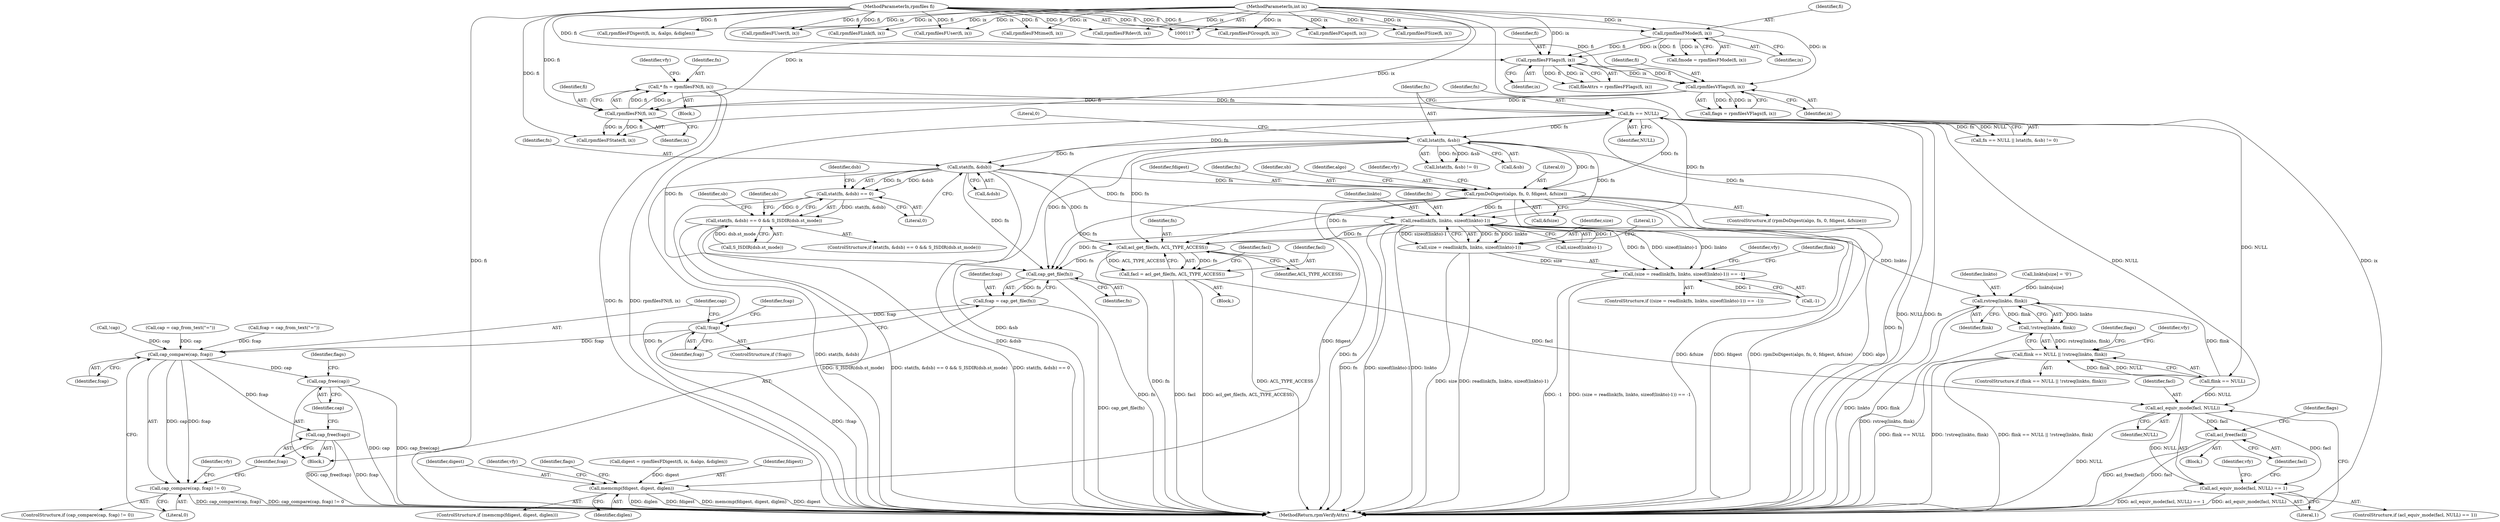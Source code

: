 digraph "0_rpm_c815822c8bdb138066ff58c624ae83e3a12ebfa9@pointer" {
"1000209" [label="(Call,stat(fn, &dsb))"];
"1000186" [label="(Call,lstat(fn, &sb))"];
"1000182" [label="(Call,fn == NULL)"];
"1000141" [label="(Call,* fn = rpmfilesFN(fi, ix))"];
"1000143" [label="(Call,rpmfilesFN(fi, ix))"];
"1000137" [label="(Call,rpmfilesVFlags(fi, ix))"];
"1000131" [label="(Call,rpmfilesFFlags(fi, ix))"];
"1000125" [label="(Call,rpmfilesFMode(fi, ix))"];
"1000118" [label="(MethodParameterIn,rpmfiles fi)"];
"1000119" [label="(MethodParameterIn,int ix)"];
"1000208" [label="(Call,stat(fn, &dsb) == 0)"];
"1000207" [label="(Call,stat(fn, &dsb) == 0 && S_ISDIR(dsb.st_mode))"];
"1000317" [label="(Call,rpmDoDigest(algo, fn, 0, fdigest, &fsize))"];
"1000338" [label="(Call,memcmp(fdigest, digest, diglen))"];
"1000364" [label="(Call,readlink(fn, linkto, sizeof(linkto)-1))"];
"1000361" [label="(Call,(size = readlink(fn, linkto, sizeof(linkto)-1)) == -1)"];
"1000362" [label="(Call,size = readlink(fn, linkto, sizeof(linkto)-1))"];
"1000397" [label="(Call,rstreq(linkto, flink))"];
"1000396" [label="(Call,!rstreq(linkto, flink))"];
"1000392" [label="(Call,flink == NULL || !rstreq(linkto, flink))"];
"1000457" [label="(Call,acl_get_file(fn, ACL_TYPE_ACCESS))"];
"1000455" [label="(Call,facl = acl_get_file(fn, ACL_TYPE_ACCESS))"];
"1000465" [label="(Call,acl_equiv_mode(facl, NULL))"];
"1000464" [label="(Call,acl_equiv_mode(facl, NULL) == 1)"];
"1000473" [label="(Call,acl_free(facl))"];
"1000556" [label="(Call,cap_get_file(fn))"];
"1000554" [label="(Call,fcap = cap_get_file(fn))"];
"1000559" [label="(Call,!fcap)"];
"1000568" [label="(Call,cap_compare(cap, fcap))"];
"1000567" [label="(Call,cap_compare(cap, fcap) != 0)"];
"1000575" [label="(Call,cap_free(fcap))"];
"1000577" [label="(Call,cap_free(cap))"];
"1000568" [label="(Call,cap_compare(cap, fcap))"];
"1000383" [label="(Call,rpmfilesFLink(fi, ix))"];
"1000321" [label="(Identifier,fdigest)"];
"1000152" [label="(Call,rpmfilesFState(fi, ix))"];
"1000322" [label="(Call,&fsize)"];
"1000554" [label="(Call,fcap = cap_get_file(fn))"];
"1000118" [label="(MethodParameterIn,rpmfiles fi)"];
"1000207" [label="(Call,stat(fn, &dsb) == 0 && S_ISDIR(dsb.st_mode))"];
"1000573" [label="(Identifier,vfy)"];
"1000547" [label="(Call,!cap)"];
"1000133" [label="(Identifier,ix)"];
"1000543" [label="(Call,rpmfilesFCaps(fi, ix))"];
"1000210" [label="(Identifier,fn)"];
"1000463" [label="(ControlStructure,if (acl_equiv_mode(facl, NULL) == 1))"];
"1000522" [label="(Call,rpmfilesFRdev(fi, ix))"];
"1000413" [label="(Call,rpmfilesFSize(fi, ix))"];
"1000137" [label="(Call,rpmfilesVFlags(fi, ix))"];
"1000129" [label="(Call,fileAttrs = rpmfilesFFlags(fi, ix))"];
"1000149" [label="(Identifier,vfy)"];
"1000567" [label="(Call,cap_compare(cap, fcap) != 0)"];
"1000188" [label="(Call,&sb)"];
"1000455" [label="(Call,facl = acl_get_file(fn, ACL_TYPE_ACCESS))"];
"1000123" [label="(Call,fmode = rpmfilesFMode(fi, ix))"];
"1000132" [label="(Identifier,fi)"];
"1000337" [label="(ControlStructure,if (memcmp(fdigest, digest, diglen)))"];
"1000127" [label="(Identifier,ix)"];
"1000317" [label="(Call,rpmDoDigest(algo, fn, 0, fdigest, &fsize))"];
"1000319" [label="(Identifier,fn)"];
"1000371" [label="(Call,-1)"];
"1000550" [label="(Call,cap = cap_from_text(\"=\"))"];
"1000316" [label="(ControlStructure,if (rpmDoDigest(algo, fn, 0, fdigest, &fsize)))"];
"1000343" [label="(Identifier,vfy)"];
"1000465" [label="(Call,acl_equiv_mode(facl, NULL))"];
"1000230" [label="(Call,rpmfilesFUser(fi, ix))"];
"1000393" [label="(Call,flink == NULL)"];
"1000474" [label="(Identifier,facl)"];
"1000144" [label="(Identifier,fi)"];
"1000125" [label="(Call,rpmfilesFMode(fi, ix))"];
"1000560" [label="(Identifier,fcap)"];
"1000398" [label="(Identifier,linkto)"];
"1000466" [label="(Identifier,facl)"];
"1000352" [label="(Identifier,flags)"];
"1000131" [label="(Call,rpmfilesFFlags(fi, ix))"];
"1000555" [label="(Identifier,fcap)"];
"1000190" [label="(Literal,0)"];
"1000459" [label="(Identifier,ACL_TYPE_ACCESS)"];
"1000462" [label="(Block,)"];
"1000334" [label="(Identifier,sb)"];
"1000138" [label="(Identifier,fi)"];
"1000473" [label="(Call,acl_free(facl))"];
"1000304" [label="(Call,digest = rpmfilesFDigest(fi, ix, &algo, &diglen))"];
"1000143" [label="(Call,rpmfilesFN(fi, ix))"];
"1000216" [label="(Identifier,dsb)"];
"1000576" [label="(Identifier,fcap)"];
"1000184" [label="(Identifier,NULL)"];
"1000367" [label="(Call,sizeof(linkto)-1)"];
"1000141" [label="(Call,* fn = rpmfilesFN(fi, ix))"];
"1000582" [label="(Identifier,flags)"];
"1000392" [label="(Call,flink == NULL || !rstreq(linkto, flink))"];
"1000397" [label="(Call,rstreq(linkto, flink))"];
"1000558" [label="(ControlStructure,if (!fcap))"];
"1000139" [label="(Identifier,ix)"];
"1000183" [label="(Identifier,fn)"];
"1000575" [label="(Call,cap_free(fcap))"];
"1000318" [label="(Identifier,algo)"];
"1000126" [label="(Identifier,fi)"];
"1000563" [label="(Identifier,fcap)"];
"1000457" [label="(Call,acl_get_file(fn, ACL_TYPE_ACCESS))"];
"1000680" [label="(Call,rpmfilesFGroup(fi, ix))"];
"1000363" [label="(Identifier,size)"];
"1000588" [label="(Call,rpmfilesFMtime(fi, ix))"];
"1000458" [label="(Identifier,fn)"];
"1000456" [label="(Identifier,facl)"];
"1000213" [label="(Literal,0)"];
"1000569" [label="(Identifier,cap)"];
"1000208" [label="(Call,stat(fn, &dsb) == 0)"];
"1000364" [label="(Call,readlink(fn, linkto, sizeof(linkto)-1))"];
"1000186" [label="(Call,lstat(fn, &sb))"];
"1000306" [label="(Call,rpmfilesFDigest(fi, ix, &algo, &diglen))"];
"1000362" [label="(Call,size = readlink(fn, linkto, sizeof(linkto)-1))"];
"1000366" [label="(Identifier,linkto)"];
"1000566" [label="(ControlStructure,if (cap_compare(cap, fcap) != 0))"];
"1000326" [label="(Identifier,vfy)"];
"1000339" [label="(Identifier,fdigest)"];
"1000537" [label="(Block,)"];
"1000391" [label="(ControlStructure,if (flink == NULL || !rstreq(linkto, flink)))"];
"1000121" [label="(Block,)"];
"1000185" [label="(Call,lstat(fn, &sb) != 0)"];
"1000360" [label="(ControlStructure,if ((size = readlink(fn, linkto, sizeof(linkto)-1)) == -1))"];
"1000556" [label="(Call,cap_get_file(fn))"];
"1000423" [label="(Block,)"];
"1000341" [label="(Identifier,diglen)"];
"1000135" [label="(Call,flags = rpmfilesVFlags(fi, ix))"];
"1000382" [label="(Identifier,flink)"];
"1000399" [label="(Identifier,flink)"];
"1000182" [label="(Call,fn == NULL)"];
"1000401" [label="(Identifier,vfy)"];
"1000559" [label="(Call,!fcap)"];
"1000562" [label="(Call,fcap = cap_from_text(\"=\"))"];
"1000214" [label="(Call,S_ISDIR(dsb.st_mode))"];
"1000570" [label="(Identifier,fcap)"];
"1000571" [label="(Literal,0)"];
"1000206" [label="(ControlStructure,if (stat(fn, &dsb) == 0 && S_ISDIR(dsb.st_mode)))"];
"1000187" [label="(Identifier,fn)"];
"1000248" [label="(Identifier,sb)"];
"1000365" [label="(Identifier,fn)"];
"1000464" [label="(Call,acl_equiv_mode(facl, NULL) == 1)"];
"1000471" [label="(Identifier,vfy)"];
"1000386" [label="(Call,linkto[size] = '\0')"];
"1000361" [label="(Call,(size = readlink(fn, linkto, sizeof(linkto)-1)) == -1)"];
"1000224" [label="(Identifier,sb)"];
"1000461" [label="(Identifier,facl)"];
"1000209" [label="(Call,stat(fn, &dsb))"];
"1000338" [label="(Call,memcmp(fdigest, digest, diglen))"];
"1000468" [label="(Literal,1)"];
"1000181" [label="(Call,fn == NULL || lstat(fn, &sb) != 0)"];
"1000610" [label="(Call,rpmfilesFUser(fi, ix))"];
"1000557" [label="(Identifier,fn)"];
"1000738" [label="(MethodReturn,rpmVerifyAttrs)"];
"1000374" [label="(Identifier,vfy)"];
"1000372" [label="(Literal,1)"];
"1000477" [label="(Identifier,flags)"];
"1000396" [label="(Call,!rstreq(linkto, flink))"];
"1000467" [label="(Identifier,NULL)"];
"1000340" [label="(Identifier,digest)"];
"1000142" [label="(Identifier,fn)"];
"1000578" [label="(Identifier,cap)"];
"1000405" [label="(Identifier,flags)"];
"1000320" [label="(Literal,0)"];
"1000577" [label="(Call,cap_free(cap))"];
"1000119" [label="(MethodParameterIn,int ix)"];
"1000211" [label="(Call,&dsb)"];
"1000145" [label="(Identifier,ix)"];
"1000209" -> "1000208"  [label="AST: "];
"1000209" -> "1000211"  [label="CFG: "];
"1000210" -> "1000209"  [label="AST: "];
"1000211" -> "1000209"  [label="AST: "];
"1000213" -> "1000209"  [label="CFG: "];
"1000209" -> "1000738"  [label="DDG: fn"];
"1000209" -> "1000738"  [label="DDG: &dsb"];
"1000209" -> "1000208"  [label="DDG: fn"];
"1000209" -> "1000208"  [label="DDG: &dsb"];
"1000186" -> "1000209"  [label="DDG: fn"];
"1000182" -> "1000209"  [label="DDG: fn"];
"1000209" -> "1000317"  [label="DDG: fn"];
"1000209" -> "1000364"  [label="DDG: fn"];
"1000209" -> "1000457"  [label="DDG: fn"];
"1000209" -> "1000556"  [label="DDG: fn"];
"1000186" -> "1000185"  [label="AST: "];
"1000186" -> "1000188"  [label="CFG: "];
"1000187" -> "1000186"  [label="AST: "];
"1000188" -> "1000186"  [label="AST: "];
"1000190" -> "1000186"  [label="CFG: "];
"1000186" -> "1000738"  [label="DDG: &sb"];
"1000186" -> "1000738"  [label="DDG: fn"];
"1000186" -> "1000185"  [label="DDG: fn"];
"1000186" -> "1000185"  [label="DDG: &sb"];
"1000182" -> "1000186"  [label="DDG: fn"];
"1000186" -> "1000317"  [label="DDG: fn"];
"1000186" -> "1000364"  [label="DDG: fn"];
"1000186" -> "1000457"  [label="DDG: fn"];
"1000186" -> "1000556"  [label="DDG: fn"];
"1000182" -> "1000181"  [label="AST: "];
"1000182" -> "1000184"  [label="CFG: "];
"1000183" -> "1000182"  [label="AST: "];
"1000184" -> "1000182"  [label="AST: "];
"1000187" -> "1000182"  [label="CFG: "];
"1000181" -> "1000182"  [label="CFG: "];
"1000182" -> "1000738"  [label="DDG: NULL"];
"1000182" -> "1000738"  [label="DDG: fn"];
"1000182" -> "1000181"  [label="DDG: fn"];
"1000182" -> "1000181"  [label="DDG: NULL"];
"1000141" -> "1000182"  [label="DDG: fn"];
"1000182" -> "1000317"  [label="DDG: fn"];
"1000182" -> "1000364"  [label="DDG: fn"];
"1000182" -> "1000393"  [label="DDG: NULL"];
"1000182" -> "1000457"  [label="DDG: fn"];
"1000182" -> "1000465"  [label="DDG: NULL"];
"1000182" -> "1000556"  [label="DDG: fn"];
"1000141" -> "1000121"  [label="AST: "];
"1000141" -> "1000143"  [label="CFG: "];
"1000142" -> "1000141"  [label="AST: "];
"1000143" -> "1000141"  [label="AST: "];
"1000149" -> "1000141"  [label="CFG: "];
"1000141" -> "1000738"  [label="DDG: fn"];
"1000141" -> "1000738"  [label="DDG: rpmfilesFN(fi, ix)"];
"1000143" -> "1000141"  [label="DDG: fi"];
"1000143" -> "1000141"  [label="DDG: ix"];
"1000143" -> "1000145"  [label="CFG: "];
"1000144" -> "1000143"  [label="AST: "];
"1000145" -> "1000143"  [label="AST: "];
"1000137" -> "1000143"  [label="DDG: fi"];
"1000137" -> "1000143"  [label="DDG: ix"];
"1000118" -> "1000143"  [label="DDG: fi"];
"1000119" -> "1000143"  [label="DDG: ix"];
"1000143" -> "1000152"  [label="DDG: fi"];
"1000143" -> "1000152"  [label="DDG: ix"];
"1000137" -> "1000135"  [label="AST: "];
"1000137" -> "1000139"  [label="CFG: "];
"1000138" -> "1000137"  [label="AST: "];
"1000139" -> "1000137"  [label="AST: "];
"1000135" -> "1000137"  [label="CFG: "];
"1000137" -> "1000135"  [label="DDG: fi"];
"1000137" -> "1000135"  [label="DDG: ix"];
"1000131" -> "1000137"  [label="DDG: fi"];
"1000131" -> "1000137"  [label="DDG: ix"];
"1000118" -> "1000137"  [label="DDG: fi"];
"1000119" -> "1000137"  [label="DDG: ix"];
"1000131" -> "1000129"  [label="AST: "];
"1000131" -> "1000133"  [label="CFG: "];
"1000132" -> "1000131"  [label="AST: "];
"1000133" -> "1000131"  [label="AST: "];
"1000129" -> "1000131"  [label="CFG: "];
"1000131" -> "1000129"  [label="DDG: fi"];
"1000131" -> "1000129"  [label="DDG: ix"];
"1000125" -> "1000131"  [label="DDG: fi"];
"1000125" -> "1000131"  [label="DDG: ix"];
"1000118" -> "1000131"  [label="DDG: fi"];
"1000119" -> "1000131"  [label="DDG: ix"];
"1000125" -> "1000123"  [label="AST: "];
"1000125" -> "1000127"  [label="CFG: "];
"1000126" -> "1000125"  [label="AST: "];
"1000127" -> "1000125"  [label="AST: "];
"1000123" -> "1000125"  [label="CFG: "];
"1000125" -> "1000123"  [label="DDG: fi"];
"1000125" -> "1000123"  [label="DDG: ix"];
"1000118" -> "1000125"  [label="DDG: fi"];
"1000119" -> "1000125"  [label="DDG: ix"];
"1000118" -> "1000117"  [label="AST: "];
"1000118" -> "1000738"  [label="DDG: fi"];
"1000118" -> "1000152"  [label="DDG: fi"];
"1000118" -> "1000230"  [label="DDG: fi"];
"1000118" -> "1000306"  [label="DDG: fi"];
"1000118" -> "1000383"  [label="DDG: fi"];
"1000118" -> "1000413"  [label="DDG: fi"];
"1000118" -> "1000522"  [label="DDG: fi"];
"1000118" -> "1000543"  [label="DDG: fi"];
"1000118" -> "1000588"  [label="DDG: fi"];
"1000118" -> "1000610"  [label="DDG: fi"];
"1000118" -> "1000680"  [label="DDG: fi"];
"1000119" -> "1000117"  [label="AST: "];
"1000119" -> "1000738"  [label="DDG: ix"];
"1000119" -> "1000152"  [label="DDG: ix"];
"1000119" -> "1000230"  [label="DDG: ix"];
"1000119" -> "1000306"  [label="DDG: ix"];
"1000119" -> "1000383"  [label="DDG: ix"];
"1000119" -> "1000413"  [label="DDG: ix"];
"1000119" -> "1000522"  [label="DDG: ix"];
"1000119" -> "1000543"  [label="DDG: ix"];
"1000119" -> "1000588"  [label="DDG: ix"];
"1000119" -> "1000610"  [label="DDG: ix"];
"1000119" -> "1000680"  [label="DDG: ix"];
"1000208" -> "1000207"  [label="AST: "];
"1000208" -> "1000213"  [label="CFG: "];
"1000213" -> "1000208"  [label="AST: "];
"1000216" -> "1000208"  [label="CFG: "];
"1000207" -> "1000208"  [label="CFG: "];
"1000208" -> "1000738"  [label="DDG: stat(fn, &dsb)"];
"1000208" -> "1000207"  [label="DDG: stat(fn, &dsb)"];
"1000208" -> "1000207"  [label="DDG: 0"];
"1000207" -> "1000206"  [label="AST: "];
"1000207" -> "1000214"  [label="CFG: "];
"1000214" -> "1000207"  [label="AST: "];
"1000224" -> "1000207"  [label="CFG: "];
"1000248" -> "1000207"  [label="CFG: "];
"1000207" -> "1000738"  [label="DDG: S_ISDIR(dsb.st_mode)"];
"1000207" -> "1000738"  [label="DDG: stat(fn, &dsb) == 0"];
"1000207" -> "1000738"  [label="DDG: stat(fn, &dsb) == 0 && S_ISDIR(dsb.st_mode)"];
"1000214" -> "1000207"  [label="DDG: dsb.st_mode"];
"1000317" -> "1000316"  [label="AST: "];
"1000317" -> "1000322"  [label="CFG: "];
"1000318" -> "1000317"  [label="AST: "];
"1000319" -> "1000317"  [label="AST: "];
"1000320" -> "1000317"  [label="AST: "];
"1000321" -> "1000317"  [label="AST: "];
"1000322" -> "1000317"  [label="AST: "];
"1000326" -> "1000317"  [label="CFG: "];
"1000334" -> "1000317"  [label="CFG: "];
"1000317" -> "1000738"  [label="DDG: algo"];
"1000317" -> "1000738"  [label="DDG: fn"];
"1000317" -> "1000738"  [label="DDG: &fsize"];
"1000317" -> "1000738"  [label="DDG: fdigest"];
"1000317" -> "1000738"  [label="DDG: rpmDoDigest(algo, fn, 0, fdigest, &fsize)"];
"1000317" -> "1000338"  [label="DDG: fdigest"];
"1000317" -> "1000364"  [label="DDG: fn"];
"1000317" -> "1000457"  [label="DDG: fn"];
"1000317" -> "1000556"  [label="DDG: fn"];
"1000338" -> "1000337"  [label="AST: "];
"1000338" -> "1000341"  [label="CFG: "];
"1000339" -> "1000338"  [label="AST: "];
"1000340" -> "1000338"  [label="AST: "];
"1000341" -> "1000338"  [label="AST: "];
"1000343" -> "1000338"  [label="CFG: "];
"1000352" -> "1000338"  [label="CFG: "];
"1000338" -> "1000738"  [label="DDG: fdigest"];
"1000338" -> "1000738"  [label="DDG: memcmp(fdigest, digest, diglen)"];
"1000338" -> "1000738"  [label="DDG: digest"];
"1000338" -> "1000738"  [label="DDG: diglen"];
"1000304" -> "1000338"  [label="DDG: digest"];
"1000364" -> "1000362"  [label="AST: "];
"1000364" -> "1000367"  [label="CFG: "];
"1000365" -> "1000364"  [label="AST: "];
"1000366" -> "1000364"  [label="AST: "];
"1000367" -> "1000364"  [label="AST: "];
"1000362" -> "1000364"  [label="CFG: "];
"1000364" -> "1000738"  [label="DDG: fn"];
"1000364" -> "1000738"  [label="DDG: sizeof(linkto)-1"];
"1000364" -> "1000738"  [label="DDG: linkto"];
"1000364" -> "1000361"  [label="DDG: fn"];
"1000364" -> "1000361"  [label="DDG: linkto"];
"1000364" -> "1000361"  [label="DDG: sizeof(linkto)-1"];
"1000364" -> "1000362"  [label="DDG: fn"];
"1000364" -> "1000362"  [label="DDG: linkto"];
"1000364" -> "1000362"  [label="DDG: sizeof(linkto)-1"];
"1000367" -> "1000364"  [label="DDG: 1"];
"1000364" -> "1000397"  [label="DDG: linkto"];
"1000364" -> "1000457"  [label="DDG: fn"];
"1000364" -> "1000556"  [label="DDG: fn"];
"1000361" -> "1000360"  [label="AST: "];
"1000361" -> "1000371"  [label="CFG: "];
"1000362" -> "1000361"  [label="AST: "];
"1000371" -> "1000361"  [label="AST: "];
"1000374" -> "1000361"  [label="CFG: "];
"1000382" -> "1000361"  [label="CFG: "];
"1000361" -> "1000738"  [label="DDG: (size = readlink(fn, linkto, sizeof(linkto)-1)) == -1"];
"1000361" -> "1000738"  [label="DDG: -1"];
"1000362" -> "1000361"  [label="DDG: size"];
"1000371" -> "1000361"  [label="DDG: 1"];
"1000363" -> "1000362"  [label="AST: "];
"1000372" -> "1000362"  [label="CFG: "];
"1000362" -> "1000738"  [label="DDG: readlink(fn, linkto, sizeof(linkto)-1)"];
"1000362" -> "1000738"  [label="DDG: size"];
"1000397" -> "1000396"  [label="AST: "];
"1000397" -> "1000399"  [label="CFG: "];
"1000398" -> "1000397"  [label="AST: "];
"1000399" -> "1000397"  [label="AST: "];
"1000396" -> "1000397"  [label="CFG: "];
"1000397" -> "1000738"  [label="DDG: linkto"];
"1000397" -> "1000738"  [label="DDG: flink"];
"1000397" -> "1000396"  [label="DDG: linkto"];
"1000397" -> "1000396"  [label="DDG: flink"];
"1000386" -> "1000397"  [label="DDG: linkto[size]"];
"1000393" -> "1000397"  [label="DDG: flink"];
"1000396" -> "1000392"  [label="AST: "];
"1000392" -> "1000396"  [label="CFG: "];
"1000396" -> "1000738"  [label="DDG: rstreq(linkto, flink)"];
"1000396" -> "1000392"  [label="DDG: rstreq(linkto, flink)"];
"1000392" -> "1000391"  [label="AST: "];
"1000392" -> "1000393"  [label="CFG: "];
"1000393" -> "1000392"  [label="AST: "];
"1000401" -> "1000392"  [label="CFG: "];
"1000405" -> "1000392"  [label="CFG: "];
"1000392" -> "1000738"  [label="DDG: !rstreq(linkto, flink)"];
"1000392" -> "1000738"  [label="DDG: flink == NULL || !rstreq(linkto, flink)"];
"1000392" -> "1000738"  [label="DDG: flink == NULL"];
"1000393" -> "1000392"  [label="DDG: flink"];
"1000393" -> "1000392"  [label="DDG: NULL"];
"1000457" -> "1000455"  [label="AST: "];
"1000457" -> "1000459"  [label="CFG: "];
"1000458" -> "1000457"  [label="AST: "];
"1000459" -> "1000457"  [label="AST: "];
"1000455" -> "1000457"  [label="CFG: "];
"1000457" -> "1000738"  [label="DDG: ACL_TYPE_ACCESS"];
"1000457" -> "1000738"  [label="DDG: fn"];
"1000457" -> "1000455"  [label="DDG: fn"];
"1000457" -> "1000455"  [label="DDG: ACL_TYPE_ACCESS"];
"1000457" -> "1000556"  [label="DDG: fn"];
"1000455" -> "1000423"  [label="AST: "];
"1000456" -> "1000455"  [label="AST: "];
"1000461" -> "1000455"  [label="CFG: "];
"1000455" -> "1000738"  [label="DDG: acl_get_file(fn, ACL_TYPE_ACCESS)"];
"1000455" -> "1000738"  [label="DDG: facl"];
"1000455" -> "1000465"  [label="DDG: facl"];
"1000465" -> "1000464"  [label="AST: "];
"1000465" -> "1000467"  [label="CFG: "];
"1000466" -> "1000465"  [label="AST: "];
"1000467" -> "1000465"  [label="AST: "];
"1000468" -> "1000465"  [label="CFG: "];
"1000465" -> "1000738"  [label="DDG: NULL"];
"1000465" -> "1000464"  [label="DDG: facl"];
"1000465" -> "1000464"  [label="DDG: NULL"];
"1000393" -> "1000465"  [label="DDG: NULL"];
"1000465" -> "1000473"  [label="DDG: facl"];
"1000464" -> "1000463"  [label="AST: "];
"1000464" -> "1000468"  [label="CFG: "];
"1000468" -> "1000464"  [label="AST: "];
"1000471" -> "1000464"  [label="CFG: "];
"1000474" -> "1000464"  [label="CFG: "];
"1000464" -> "1000738"  [label="DDG: acl_equiv_mode(facl, NULL)"];
"1000464" -> "1000738"  [label="DDG: acl_equiv_mode(facl, NULL) == 1"];
"1000473" -> "1000462"  [label="AST: "];
"1000473" -> "1000474"  [label="CFG: "];
"1000474" -> "1000473"  [label="AST: "];
"1000477" -> "1000473"  [label="CFG: "];
"1000473" -> "1000738"  [label="DDG: facl"];
"1000473" -> "1000738"  [label="DDG: acl_free(facl)"];
"1000556" -> "1000554"  [label="AST: "];
"1000556" -> "1000557"  [label="CFG: "];
"1000557" -> "1000556"  [label="AST: "];
"1000554" -> "1000556"  [label="CFG: "];
"1000556" -> "1000738"  [label="DDG: fn"];
"1000556" -> "1000554"  [label="DDG: fn"];
"1000554" -> "1000537"  [label="AST: "];
"1000555" -> "1000554"  [label="AST: "];
"1000560" -> "1000554"  [label="CFG: "];
"1000554" -> "1000738"  [label="DDG: cap_get_file(fn)"];
"1000554" -> "1000559"  [label="DDG: fcap"];
"1000559" -> "1000558"  [label="AST: "];
"1000559" -> "1000560"  [label="CFG: "];
"1000560" -> "1000559"  [label="AST: "];
"1000563" -> "1000559"  [label="CFG: "];
"1000569" -> "1000559"  [label="CFG: "];
"1000559" -> "1000738"  [label="DDG: !fcap"];
"1000559" -> "1000568"  [label="DDG: fcap"];
"1000568" -> "1000567"  [label="AST: "];
"1000568" -> "1000570"  [label="CFG: "];
"1000569" -> "1000568"  [label="AST: "];
"1000570" -> "1000568"  [label="AST: "];
"1000571" -> "1000568"  [label="CFG: "];
"1000568" -> "1000567"  [label="DDG: cap"];
"1000568" -> "1000567"  [label="DDG: fcap"];
"1000547" -> "1000568"  [label="DDG: cap"];
"1000550" -> "1000568"  [label="DDG: cap"];
"1000562" -> "1000568"  [label="DDG: fcap"];
"1000568" -> "1000575"  [label="DDG: fcap"];
"1000568" -> "1000577"  [label="DDG: cap"];
"1000567" -> "1000566"  [label="AST: "];
"1000567" -> "1000571"  [label="CFG: "];
"1000571" -> "1000567"  [label="AST: "];
"1000573" -> "1000567"  [label="CFG: "];
"1000576" -> "1000567"  [label="CFG: "];
"1000567" -> "1000738"  [label="DDG: cap_compare(cap, fcap)"];
"1000567" -> "1000738"  [label="DDG: cap_compare(cap, fcap) != 0"];
"1000575" -> "1000537"  [label="AST: "];
"1000575" -> "1000576"  [label="CFG: "];
"1000576" -> "1000575"  [label="AST: "];
"1000578" -> "1000575"  [label="CFG: "];
"1000575" -> "1000738"  [label="DDG: cap_free(fcap)"];
"1000575" -> "1000738"  [label="DDG: fcap"];
"1000577" -> "1000537"  [label="AST: "];
"1000577" -> "1000578"  [label="CFG: "];
"1000578" -> "1000577"  [label="AST: "];
"1000582" -> "1000577"  [label="CFG: "];
"1000577" -> "1000738"  [label="DDG: cap_free(cap)"];
"1000577" -> "1000738"  [label="DDG: cap"];
}
